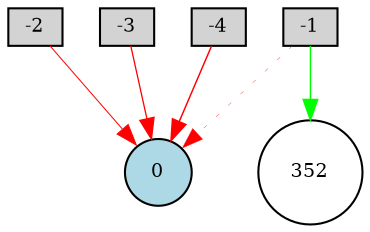 digraph {
	node [fontsize=9 height=0.2 shape=circle width=0.2]
	-1 [fillcolor=lightgray shape=box style=filled]
	-2 [fillcolor=lightgray shape=box style=filled]
	-3 [fillcolor=lightgray shape=box style=filled]
	-4 [fillcolor=lightgray shape=box style=filled]
	0 [fillcolor=lightblue style=filled]
	352 [fillcolor=white style=filled]
	-1 -> 352 [color=green penwidth=0.6645825180121147 style=solid]
	-1 -> 0 [color=red penwidth=0.1618833998933067 style=dotted]
	-2 -> 0 [color=red penwidth=0.4827219305379218 style=solid]
	-3 -> 0 [color=red penwidth=0.6168765019936331 style=solid]
	-4 -> 0 [color=red penwidth=0.7014299615386778 style=solid]
}
